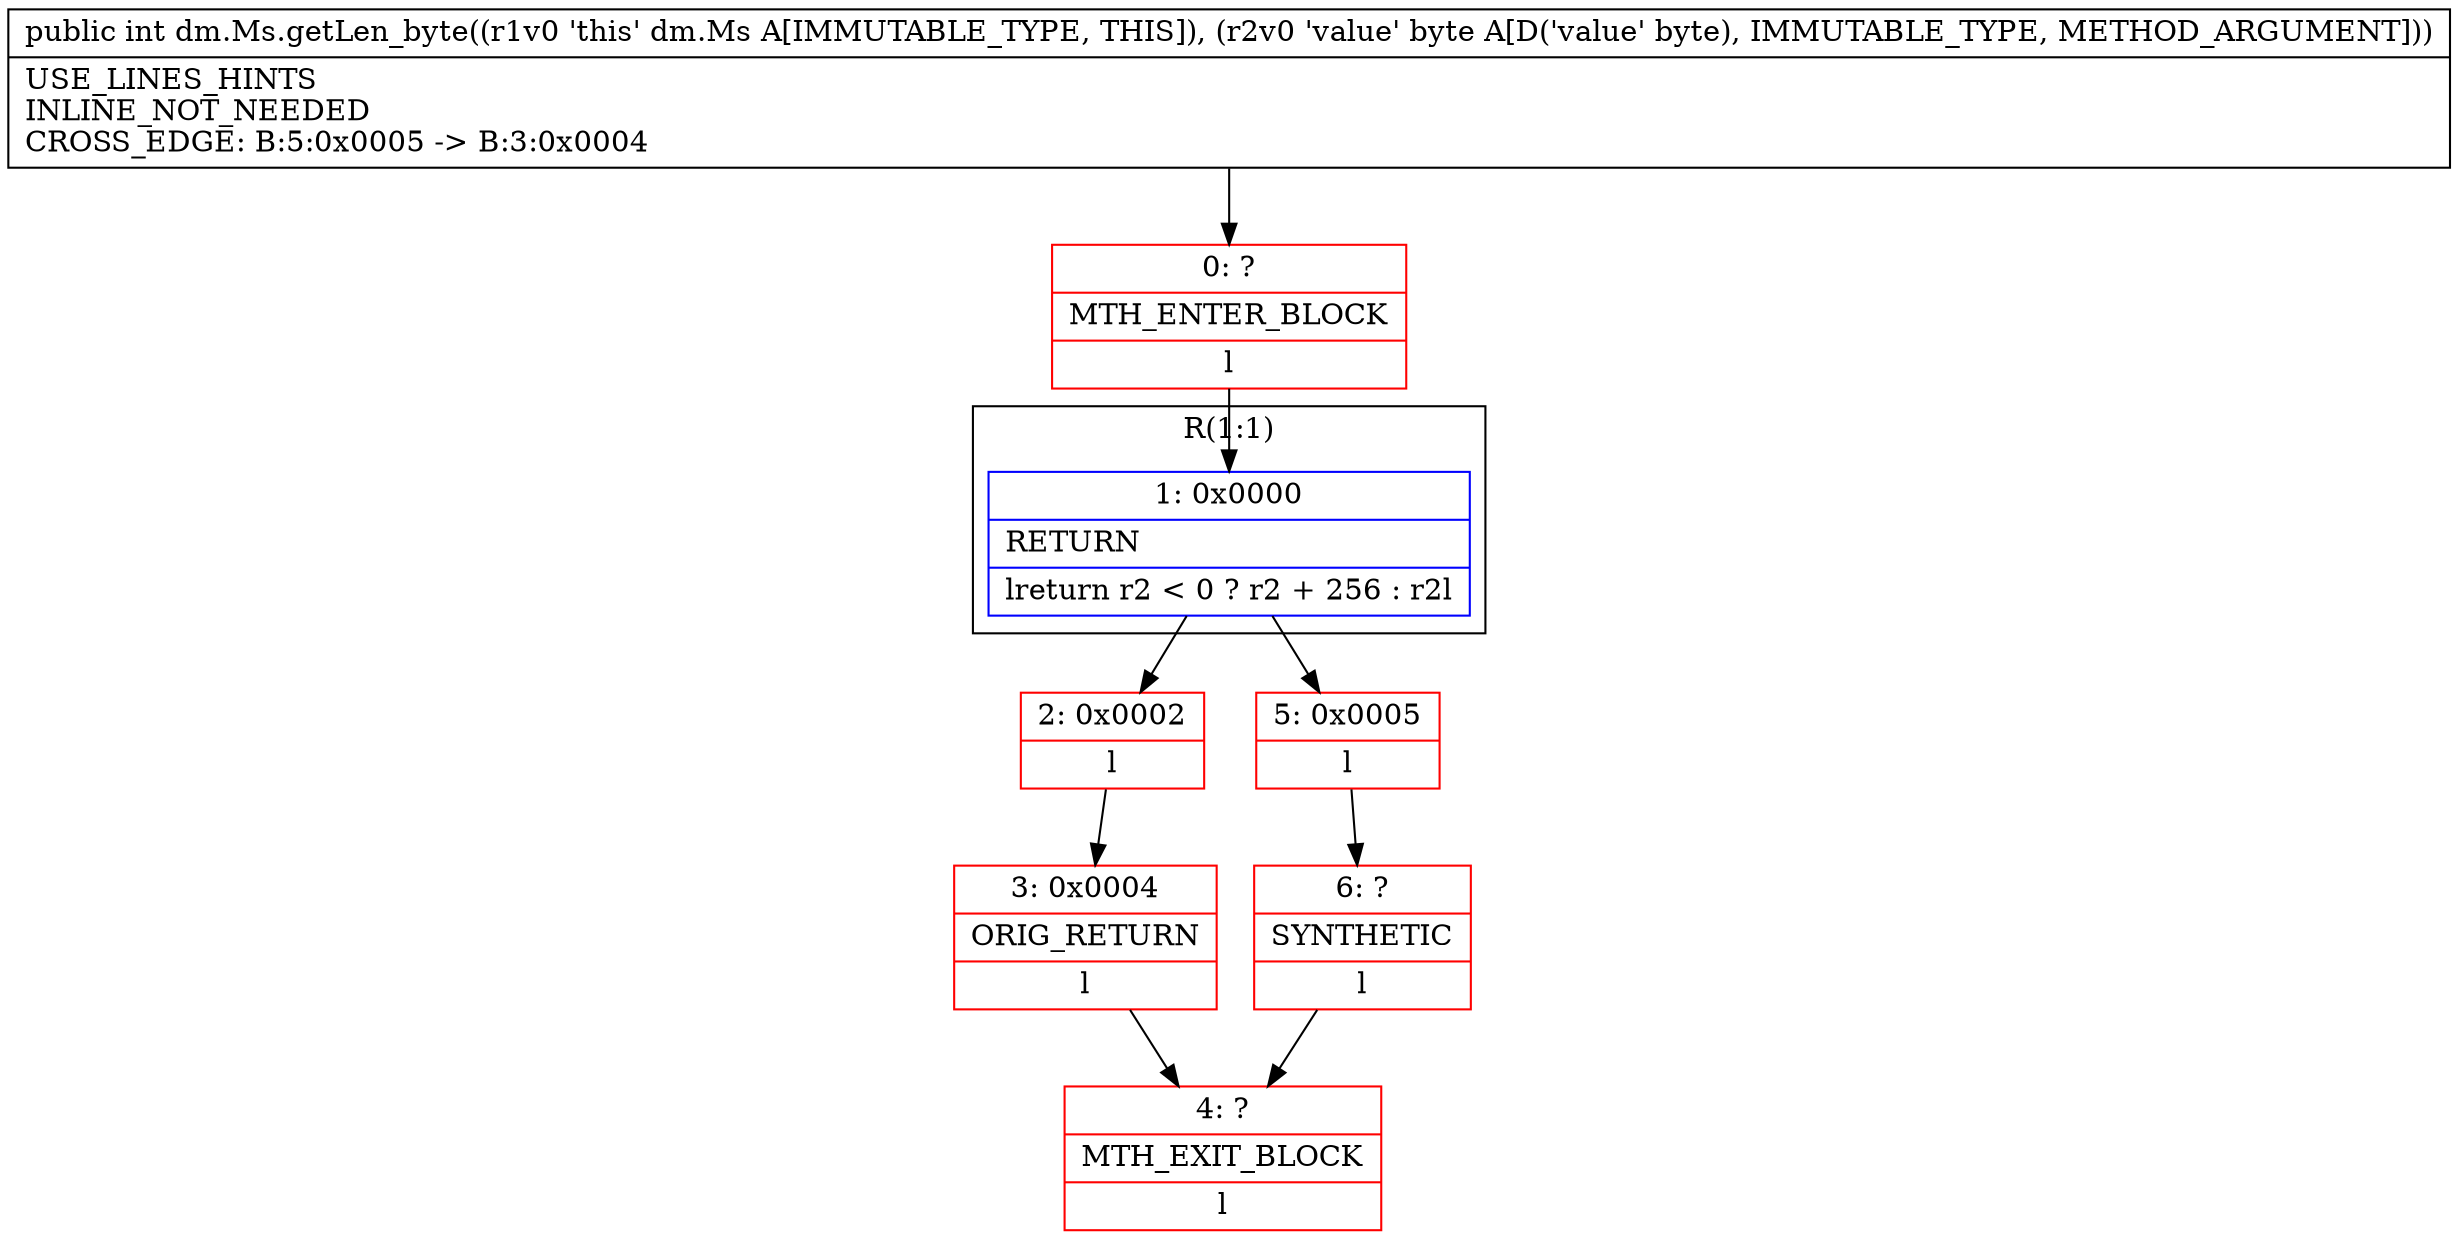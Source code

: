 digraph "CFG fordm.Ms.getLen_byte(B)I" {
subgraph cluster_Region_379521261 {
label = "R(1:1)";
node [shape=record,color=blue];
Node_1 [shape=record,label="{1\:\ 0x0000|RETURN\l|lreturn r2 \< 0 ? r2 + 256 : r2l}"];
}
Node_0 [shape=record,color=red,label="{0\:\ ?|MTH_ENTER_BLOCK\l|l}"];
Node_2 [shape=record,color=red,label="{2\:\ 0x0002|l}"];
Node_3 [shape=record,color=red,label="{3\:\ 0x0004|ORIG_RETURN\l|l}"];
Node_4 [shape=record,color=red,label="{4\:\ ?|MTH_EXIT_BLOCK\l|l}"];
Node_5 [shape=record,color=red,label="{5\:\ 0x0005|l}"];
Node_6 [shape=record,color=red,label="{6\:\ ?|SYNTHETIC\l|l}"];
MethodNode[shape=record,label="{public int dm.Ms.getLen_byte((r1v0 'this' dm.Ms A[IMMUTABLE_TYPE, THIS]), (r2v0 'value' byte A[D('value' byte), IMMUTABLE_TYPE, METHOD_ARGUMENT]))  | USE_LINES_HINTS\lINLINE_NOT_NEEDED\lCROSS_EDGE: B:5:0x0005 \-\> B:3:0x0004\l}"];
MethodNode -> Node_0;
Node_1 -> Node_2;
Node_1 -> Node_5;
Node_0 -> Node_1;
Node_2 -> Node_3;
Node_3 -> Node_4;
Node_5 -> Node_6;
Node_6 -> Node_4;
}

